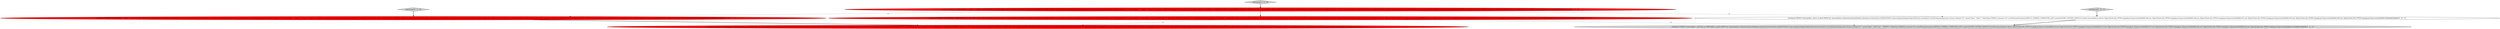digraph {
5 [style = filled, label = "testConcat['0', '1', '0']", fillcolor = lightgray, shape = diamond image = "AAA0AAABBB2BBB"];
1 [style = filled, label = "testQuery(\"SELECT CONCAT(dim1, '-', dim1, '_', dim1) as dimX FROM foo\",ImmutableList.of(newScanQueryBuilder().dataSource(CalciteTests.DATASOURCE1).intervals(querySegmentSpec(Filtration.eternity())).virtualColumns(expression_Virtual_Column(\"v0\",\"concat(\"dim1\",'-',\"dim1\",'_',\"dim1\")\",ValueType.STRING)).columns(\"v0\").resultFormat(ScanQuery.RESULT_FORMAT_COMPACTED_LIST).context(QUERY_CONTEXT_DEFAULT).build()),ImmutableList.of(new Object((((edu.fdu.CPPDG.tinypdg.pe.ExpressionInfo@9d1b55,new Object((((edu.fdu.CPPDG.tinypdg.pe.ExpressionInfo@9d1b59,new Object((((edu.fdu.CPPDG.tinypdg.pe.ExpressionInfo@9d1b5d,new Object((((edu.fdu.CPPDG.tinypdg.pe.ExpressionInfo@9d1b61,new Object((((edu.fdu.CPPDG.tinypdg.pe.ExpressionInfo@9d1b65,new Object((((edu.fdu.CPPDG.tinypdg.pe.ExpressionInfo@9d1b69))@@@3@@@['1', '0', '0']", fillcolor = red, shape = ellipse image = "AAA1AAABBB1BBB"];
3 [style = filled, label = "testQuery(\"SELECT CONCAt(dim1, '-', dim1, '_', dim1) as dimX FROM foo\",ImmutableList.of(newScanQueryBuilder().dataSource(CalciteTests.DATASOURCE1).intervals(querySegmentSpec(Filtration.eternity())).virtualColumns(expressionVirtualColumn(\"v0\",\"concat(\"dim1\",'-',\"dim1\",'_',\"dim1\")\",ValueType.STRING)).columns(\"v0\").resultFormat(ScanQuery.RESULT_FORMAT_COMPACTED_LIST).context(QUERY_CONTEXT_DEFAULT).build()),ImmutableList.of(new Object((((edu.fdu.CPPDG.tinypdg.pe.ExpressionInfo@9d1bef,new Object((((edu.fdu.CPPDG.tinypdg.pe.ExpressionInfo@9d1bf3,new Object((((edu.fdu.CPPDG.tinypdg.pe.ExpressionInfo@9d1bf7,new Object((((edu.fdu.CPPDG.tinypdg.pe.ExpressionInfo@9d1bfb,new Object((((edu.fdu.CPPDG.tinypdg.pe.ExpressionInfo@9d1bff,new Object((((edu.fdu.CPPDG.tinypdg.pe.ExpressionInfo@9d1c03))@@@3@@@['0', '1', '0']", fillcolor = red, shape = ellipse image = "AAA1AAABBB2BBB"];
4 [style = filled, label = "testQuery(\"SELECT CONCAt(dim1, CONCAt(dim2,'x'), m2, 9999, dim1) as dimX FROM foo\",ImmutableList.of(newScanQueryBuilder().dataSource(CalciteTests.DATASOURCE1).intervals(querySegmentSpec(Filtration.eternity())).virtualColumns(expressionVirtualColumn(\"v0\",\"concat(\"dim1\",concat(\"dim2\",'x'),\"m2\",9999,\"dim1\")\",ValueType.STRING)).columns(\"v0\").resultFormat(ScanQuery.RESULT_FORMAT_COMPACTED_LIST).context(QUERY_CONTEXT_DEFAULT).build()),ImmutableList.of(new Object((((edu.fdu.CPPDG.tinypdg.pe.ExpressionInfo@9d1c35,new Object((((edu.fdu.CPPDG.tinypdg.pe.ExpressionInfo@9d1c39,new Object((((edu.fdu.CPPDG.tinypdg.pe.ExpressionInfo@9d1c42,new Object((((edu.fdu.CPPDG.tinypdg.pe.ExpressionInfo@9d1c46,new Object((((edu.fdu.CPPDG.tinypdg.pe.ExpressionInfo@9d1c4a,new Object((((edu.fdu.CPPDG.tinypdg.pe.ExpressionInfo@9d1c4e))@@@16@@@['0', '1', '0']", fillcolor = red, shape = ellipse image = "AAA1AAABBB2BBB"];
6 [style = filled, label = "testQuery(\"SELECT textcat(dim1, CAST(m2 as VARCHAR)) as dimX FROM foo\",ImmutableList.of(newScanQueryBuilder().dataSource(CalciteTests.DATASOURCE1).intervals(querySegmentSpec(Filtration.eternity())).virtualColumns(expression_Virtual_Column(\"v0\",\"concat(\"dim1\",CAST(\"m2\", 'STRING'))\",ValueType.STRING)).columns(\"v0\").resultFormat(ScanQuery.RESULT_FORMAT_COMPACTED_LIST).context(QUERY_CONTEXT_DEFAULT).build()),ImmutableList.of(new Object((((edu.fdu.CPPDG.tinypdg.pe.ExpressionInfo@9d1ccf,new Object((((edu.fdu.CPPDG.tinypdg.pe.ExpressionInfo@9d1cd3,new Object((((edu.fdu.CPPDG.tinypdg.pe.ExpressionInfo@9d1cd7,new Object((((edu.fdu.CPPDG.tinypdg.pe.ExpressionInfo@9d1cdb,new Object((((edu.fdu.CPPDG.tinypdg.pe.ExpressionInfo@9d1cdf,new Object((((edu.fdu.CPPDG.tinypdg.pe.ExpressionInfo@9d1ce3))@@@16@@@['0', '0', '1']", fillcolor = lightgray, shape = ellipse image = "AAA0AAABBB3BBB"];
0 [style = filled, label = "testConcat['1', '0', '0']", fillcolor = lightgray, shape = diamond image = "AAA0AAABBB1BBB"];
8 [style = filled, label = "testTextcat['0', '0', '1']", fillcolor = lightgray, shape = diamond image = "AAA0AAABBB3BBB"];
2 [style = filled, label = "testQuery(\"SELECT CONCAT(dim1, CONCAT(dim2,'x'), m2, 9999, dim1) as dimX FROM foo\",ImmutableList.of(newScanQueryBuilder().dataSource(CalciteTests.DATASOURCE1).intervals(querySegmentSpec(Filtration.eternity())).virtualColumns(expression_Virtual_Column(\"v0\",\"concat(\"dim1\",concat(\"dim2\",'x'),\"m2\",9999,\"dim1\")\",ValueType.STRING)).columns(\"v0\").resultFormat(ScanQuery.RESULT_FORMAT_COMPACTED_LIST).context(QUERY_CONTEXT_DEFAULT).build()),ImmutableList.of(new Object((((edu.fdu.CPPDG.tinypdg.pe.ExpressionInfo@9d1b9b,new Object((((edu.fdu.CPPDG.tinypdg.pe.ExpressionInfo@9d1b9f,new Object((((edu.fdu.CPPDG.tinypdg.pe.ExpressionInfo@9d1ba8,new Object((((edu.fdu.CPPDG.tinypdg.pe.ExpressionInfo@9d1bac,new Object((((edu.fdu.CPPDG.tinypdg.pe.ExpressionInfo@9d1bb0,new Object((((edu.fdu.CPPDG.tinypdg.pe.ExpressionInfo@9d1bb4))@@@16@@@['1', '0', '0']", fillcolor = red, shape = ellipse image = "AAA1AAABBB1BBB"];
7 [style = filled, label = "testQuery(\"SELECT textcat(dim1, dim1) as dimX FROM foo\",ImmutableList.of(newScanQueryBuilder().dataSource(CalciteTests.DATASOURCE1).intervals(querySegmentSpec(Filtration.eternity())).virtualColumns(expression_Virtual_Column(\"v0\",\"concat(\"dim1\",\"dim1\")\",ValueType.STRING)).columns(\"v0\").resultFormat(ScanQuery.RESULT_FORMAT_COMPACTED_LIST).context(QUERY_CONTEXT_DEFAULT).build()),ImmutableList.of(new Object((((edu.fdu.CPPDG.tinypdg.pe.ExpressionInfo@9d1c89,new Object((((edu.fdu.CPPDG.tinypdg.pe.ExpressionInfo@9d1c8d,new Object((((edu.fdu.CPPDG.tinypdg.pe.ExpressionInfo@9d1c91,new Object((((edu.fdu.CPPDG.tinypdg.pe.ExpressionInfo@9d1c95,new Object((((edu.fdu.CPPDG.tinypdg.pe.ExpressionInfo@9d1c99,new Object((((edu.fdu.CPPDG.tinypdg.pe.ExpressionInfo@9d1c9d))@@@3@@@['0', '0', '1']", fillcolor = white, shape = ellipse image = "AAA0AAABBB3BBB"];
8->7 [style = bold, label=""];
5->3 [style = bold, label=""];
1->2 [style = bold, label=""];
1->3 [style = dashed, label="0"];
1->7 [style = dashed, label="0"];
3->4 [style = bold, label=""];
0->1 [style = bold, label=""];
7->6 [style = bold, label=""];
2->4 [style = dashed, label="0"];
2->6 [style = dashed, label="0"];
}
